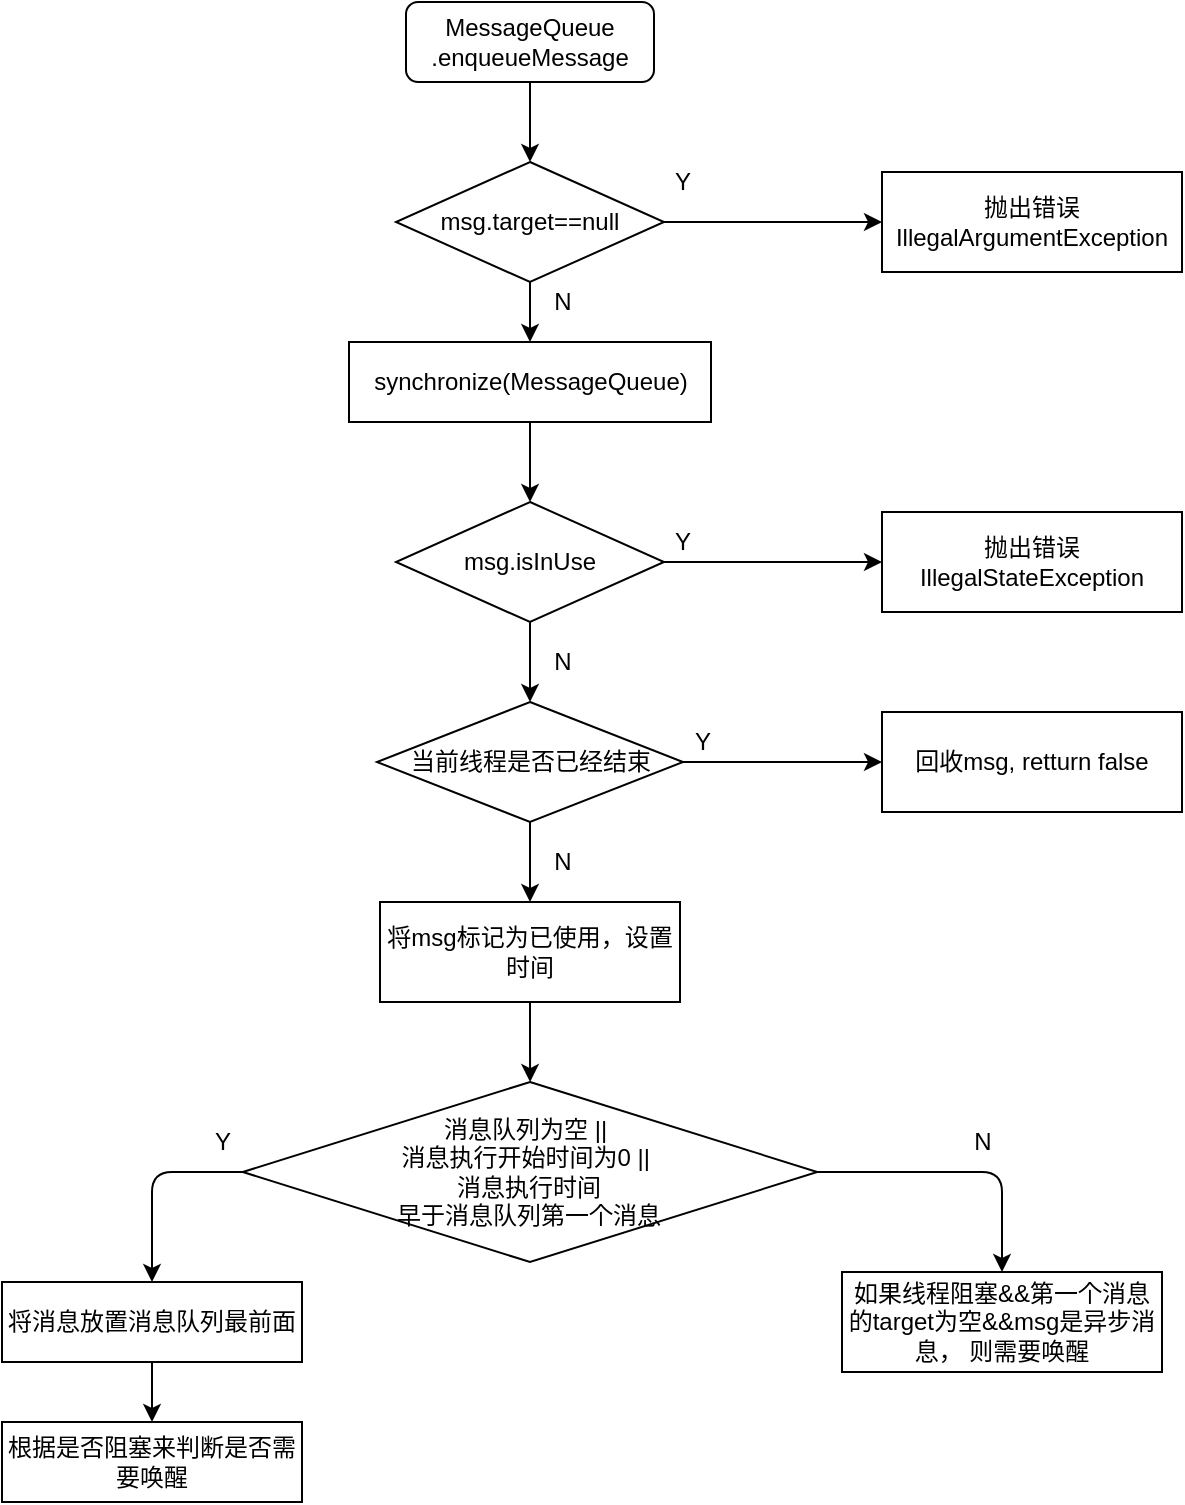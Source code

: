 <mxfile version="14.9.8" type="github">
  <diagram id="i0M6WJDhhVYFyg2WR8xw" name="Page-1">
    <mxGraphModel dx="1420" dy="802" grid="1" gridSize="10" guides="1" tooltips="1" connect="1" arrows="1" fold="1" page="1" pageScale="1" pageWidth="827" pageHeight="1169" math="0" shadow="0">
      <root>
        <mxCell id="0" />
        <mxCell id="1" parent="0" />
        <mxCell id="jzUD9FvAD9lhoMT2rPVL-3" value="" style="edgeStyle=orthogonalEdgeStyle;rounded=0;orthogonalLoop=1;jettySize=auto;html=1;" edge="1" parent="1" source="jzUD9FvAD9lhoMT2rPVL-1" target="jzUD9FvAD9lhoMT2rPVL-2">
          <mxGeometry relative="1" as="geometry" />
        </mxCell>
        <mxCell id="jzUD9FvAD9lhoMT2rPVL-1" value="MessageQueue&lt;br&gt;.enqueueMessage" style="rounded=1;whiteSpace=wrap;html=1;" vertex="1" parent="1">
          <mxGeometry x="352" y="80" width="124" height="40" as="geometry" />
        </mxCell>
        <mxCell id="jzUD9FvAD9lhoMT2rPVL-5" value="" style="edgeStyle=orthogonalEdgeStyle;rounded=0;orthogonalLoop=1;jettySize=auto;html=1;" edge="1" parent="1" source="jzUD9FvAD9lhoMT2rPVL-2" target="jzUD9FvAD9lhoMT2rPVL-4">
          <mxGeometry relative="1" as="geometry" />
        </mxCell>
        <mxCell id="jzUD9FvAD9lhoMT2rPVL-8" value="" style="edgeStyle=orthogonalEdgeStyle;rounded=0;orthogonalLoop=1;jettySize=auto;html=1;" edge="1" parent="1" source="jzUD9FvAD9lhoMT2rPVL-2" target="jzUD9FvAD9lhoMT2rPVL-7">
          <mxGeometry relative="1" as="geometry" />
        </mxCell>
        <mxCell id="jzUD9FvAD9lhoMT2rPVL-2" value="msg.target==null" style="rhombus;whiteSpace=wrap;html=1;" vertex="1" parent="1">
          <mxGeometry x="347" y="160" width="134" height="60" as="geometry" />
        </mxCell>
        <mxCell id="jzUD9FvAD9lhoMT2rPVL-4" value="抛出错误IllegalArgumentException" style="rounded=0;whiteSpace=wrap;html=1;" vertex="1" parent="1">
          <mxGeometry x="590" y="165" width="150" height="50" as="geometry" />
        </mxCell>
        <mxCell id="jzUD9FvAD9lhoMT2rPVL-6" value="Y" style="text;html=1;align=center;verticalAlign=middle;resizable=0;points=[];autosize=1;strokeColor=none;" vertex="1" parent="1">
          <mxGeometry x="480" y="160" width="20" height="20" as="geometry" />
        </mxCell>
        <mxCell id="jzUD9FvAD9lhoMT2rPVL-13" value="" style="edgeStyle=orthogonalEdgeStyle;rounded=0;orthogonalLoop=1;jettySize=auto;html=1;" edge="1" parent="1" source="jzUD9FvAD9lhoMT2rPVL-7" target="jzUD9FvAD9lhoMT2rPVL-10">
          <mxGeometry relative="1" as="geometry" />
        </mxCell>
        <mxCell id="jzUD9FvAD9lhoMT2rPVL-7" value="synchronize(MessageQueue)" style="rounded=0;whiteSpace=wrap;html=1;" vertex="1" parent="1">
          <mxGeometry x="323.5" y="250" width="181" height="40" as="geometry" />
        </mxCell>
        <mxCell id="jzUD9FvAD9lhoMT2rPVL-9" value="N&lt;br&gt;" style="text;html=1;align=center;verticalAlign=middle;resizable=0;points=[];autosize=1;strokeColor=none;" vertex="1" parent="1">
          <mxGeometry x="420" y="220" width="20" height="20" as="geometry" />
        </mxCell>
        <mxCell id="jzUD9FvAD9lhoMT2rPVL-14" value="" style="edgeStyle=orthogonalEdgeStyle;rounded=0;orthogonalLoop=1;jettySize=auto;html=1;" edge="1" parent="1" source="jzUD9FvAD9lhoMT2rPVL-10" target="jzUD9FvAD9lhoMT2rPVL-12">
          <mxGeometry relative="1" as="geometry" />
        </mxCell>
        <mxCell id="jzUD9FvAD9lhoMT2rPVL-18" value="" style="edgeStyle=orthogonalEdgeStyle;rounded=0;orthogonalLoop=1;jettySize=auto;html=1;" edge="1" parent="1" source="jzUD9FvAD9lhoMT2rPVL-10" target="jzUD9FvAD9lhoMT2rPVL-17">
          <mxGeometry relative="1" as="geometry" />
        </mxCell>
        <mxCell id="jzUD9FvAD9lhoMT2rPVL-10" value="msg.isInUse" style="rhombus;whiteSpace=wrap;html=1;" vertex="1" parent="1">
          <mxGeometry x="347" y="330" width="134" height="60" as="geometry" />
        </mxCell>
        <mxCell id="jzUD9FvAD9lhoMT2rPVL-12" value="抛出错误IllegalStateException" style="rounded=0;whiteSpace=wrap;html=1;" vertex="1" parent="1">
          <mxGeometry x="590" y="335" width="150" height="50" as="geometry" />
        </mxCell>
        <mxCell id="jzUD9FvAD9lhoMT2rPVL-16" value="Y" style="text;html=1;align=center;verticalAlign=middle;resizable=0;points=[];autosize=1;strokeColor=none;" vertex="1" parent="1">
          <mxGeometry x="480" y="340" width="20" height="20" as="geometry" />
        </mxCell>
        <mxCell id="jzUD9FvAD9lhoMT2rPVL-21" value="" style="edgeStyle=orthogonalEdgeStyle;rounded=0;orthogonalLoop=1;jettySize=auto;html=1;" edge="1" parent="1" source="jzUD9FvAD9lhoMT2rPVL-17" target="jzUD9FvAD9lhoMT2rPVL-20">
          <mxGeometry relative="1" as="geometry" />
        </mxCell>
        <mxCell id="jzUD9FvAD9lhoMT2rPVL-25" value="" style="edgeStyle=orthogonalEdgeStyle;rounded=0;orthogonalLoop=1;jettySize=auto;html=1;" edge="1" parent="1" source="jzUD9FvAD9lhoMT2rPVL-17" target="jzUD9FvAD9lhoMT2rPVL-24">
          <mxGeometry relative="1" as="geometry" />
        </mxCell>
        <mxCell id="jzUD9FvAD9lhoMT2rPVL-17" value="当前线程是否已经结束" style="rhombus;whiteSpace=wrap;html=1;" vertex="1" parent="1">
          <mxGeometry x="337.5" y="430" width="153" height="60" as="geometry" />
        </mxCell>
        <mxCell id="jzUD9FvAD9lhoMT2rPVL-19" value="N" style="text;html=1;align=center;verticalAlign=middle;resizable=0;points=[];autosize=1;strokeColor=none;" vertex="1" parent="1">
          <mxGeometry x="420" y="400" width="20" height="20" as="geometry" />
        </mxCell>
        <mxCell id="jzUD9FvAD9lhoMT2rPVL-20" value="回收msg, retturn false" style="rounded=0;whiteSpace=wrap;html=1;" vertex="1" parent="1">
          <mxGeometry x="590" y="435" width="150" height="50" as="geometry" />
        </mxCell>
        <mxCell id="jzUD9FvAD9lhoMT2rPVL-22" value="Y" style="text;html=1;align=center;verticalAlign=middle;resizable=0;points=[];autosize=1;strokeColor=none;" vertex="1" parent="1">
          <mxGeometry x="490" y="440" width="20" height="20" as="geometry" />
        </mxCell>
        <mxCell id="jzUD9FvAD9lhoMT2rPVL-29" value="" style="edgeStyle=orthogonalEdgeStyle;rounded=0;orthogonalLoop=1;jettySize=auto;html=1;" edge="1" parent="1" source="jzUD9FvAD9lhoMT2rPVL-24" target="jzUD9FvAD9lhoMT2rPVL-28">
          <mxGeometry relative="1" as="geometry" />
        </mxCell>
        <mxCell id="jzUD9FvAD9lhoMT2rPVL-24" value="将msg标记为已使用，设置时间" style="rounded=0;whiteSpace=wrap;html=1;" vertex="1" parent="1">
          <mxGeometry x="339" y="530" width="150" height="50" as="geometry" />
        </mxCell>
        <mxCell id="jzUD9FvAD9lhoMT2rPVL-26" value="N" style="text;html=1;align=center;verticalAlign=middle;resizable=0;points=[];autosize=1;strokeColor=none;" vertex="1" parent="1">
          <mxGeometry x="420" y="500" width="20" height="20" as="geometry" />
        </mxCell>
        <mxCell id="jzUD9FvAD9lhoMT2rPVL-28" value="消息队列为空 ||&amp;nbsp;&lt;br&gt;消息执行开始时间为0 ||&amp;nbsp;&lt;br&gt;消息执行时间&lt;br&gt;早于消息队列第一个消息" style="rhombus;whiteSpace=wrap;html=1;" vertex="1" parent="1">
          <mxGeometry x="270.38" y="620" width="287.25" height="90" as="geometry" />
        </mxCell>
        <mxCell id="jzUD9FvAD9lhoMT2rPVL-34" value="" style="edgeStyle=orthogonalEdgeStyle;rounded=0;orthogonalLoop=1;jettySize=auto;html=1;" edge="1" parent="1" source="jzUD9FvAD9lhoMT2rPVL-30" target="jzUD9FvAD9lhoMT2rPVL-31">
          <mxGeometry relative="1" as="geometry" />
        </mxCell>
        <mxCell id="jzUD9FvAD9lhoMT2rPVL-30" value="将消息放置消息队列最前面" style="rounded=0;whiteSpace=wrap;html=1;" vertex="1" parent="1">
          <mxGeometry x="150" y="720" width="150" height="40" as="geometry" />
        </mxCell>
        <mxCell id="jzUD9FvAD9lhoMT2rPVL-31" value="根据是否阻塞来判断是否需要唤醒" style="rounded=0;whiteSpace=wrap;html=1;" vertex="1" parent="1">
          <mxGeometry x="150" y="790" width="150" height="40" as="geometry" />
        </mxCell>
        <mxCell id="jzUD9FvAD9lhoMT2rPVL-32" value="" style="endArrow=classic;html=1;exitX=0;exitY=0.5;exitDx=0;exitDy=0;entryX=0.5;entryY=0;entryDx=0;entryDy=0;edgeStyle=orthogonalEdgeStyle;" edge="1" parent="1" source="jzUD9FvAD9lhoMT2rPVL-28" target="jzUD9FvAD9lhoMT2rPVL-30">
          <mxGeometry width="50" height="50" relative="1" as="geometry">
            <mxPoint x="370" y="610" as="sourcePoint" />
            <mxPoint x="420" y="560" as="targetPoint" />
          </mxGeometry>
        </mxCell>
        <mxCell id="jzUD9FvAD9lhoMT2rPVL-33" value="Y" style="text;html=1;align=center;verticalAlign=middle;resizable=0;points=[];autosize=1;strokeColor=none;" vertex="1" parent="1">
          <mxGeometry x="250" y="640" width="20" height="20" as="geometry" />
        </mxCell>
        <mxCell id="jzUD9FvAD9lhoMT2rPVL-35" value="如果线程阻塞&amp;amp;&amp;amp;第一个消息的target为空&amp;amp;&amp;amp;msg是异步消息， 则需要唤醒" style="rounded=0;whiteSpace=wrap;html=1;" vertex="1" parent="1">
          <mxGeometry x="570" y="715" width="160" height="50" as="geometry" />
        </mxCell>
        <mxCell id="jzUD9FvAD9lhoMT2rPVL-36" value="" style="endArrow=classic;html=1;exitX=1;exitY=0.5;exitDx=0;exitDy=0;entryX=0.5;entryY=0;entryDx=0;entryDy=0;edgeStyle=orthogonalEdgeStyle;" edge="1" parent="1" source="jzUD9FvAD9lhoMT2rPVL-28" target="jzUD9FvAD9lhoMT2rPVL-35">
          <mxGeometry width="50" height="50" relative="1" as="geometry">
            <mxPoint x="370" y="600" as="sourcePoint" />
            <mxPoint x="420" y="550" as="targetPoint" />
          </mxGeometry>
        </mxCell>
        <mxCell id="jzUD9FvAD9lhoMT2rPVL-37" value="N" style="text;html=1;align=center;verticalAlign=middle;resizable=0;points=[];autosize=1;strokeColor=none;" vertex="1" parent="1">
          <mxGeometry x="630" y="640" width="20" height="20" as="geometry" />
        </mxCell>
      </root>
    </mxGraphModel>
  </diagram>
</mxfile>
